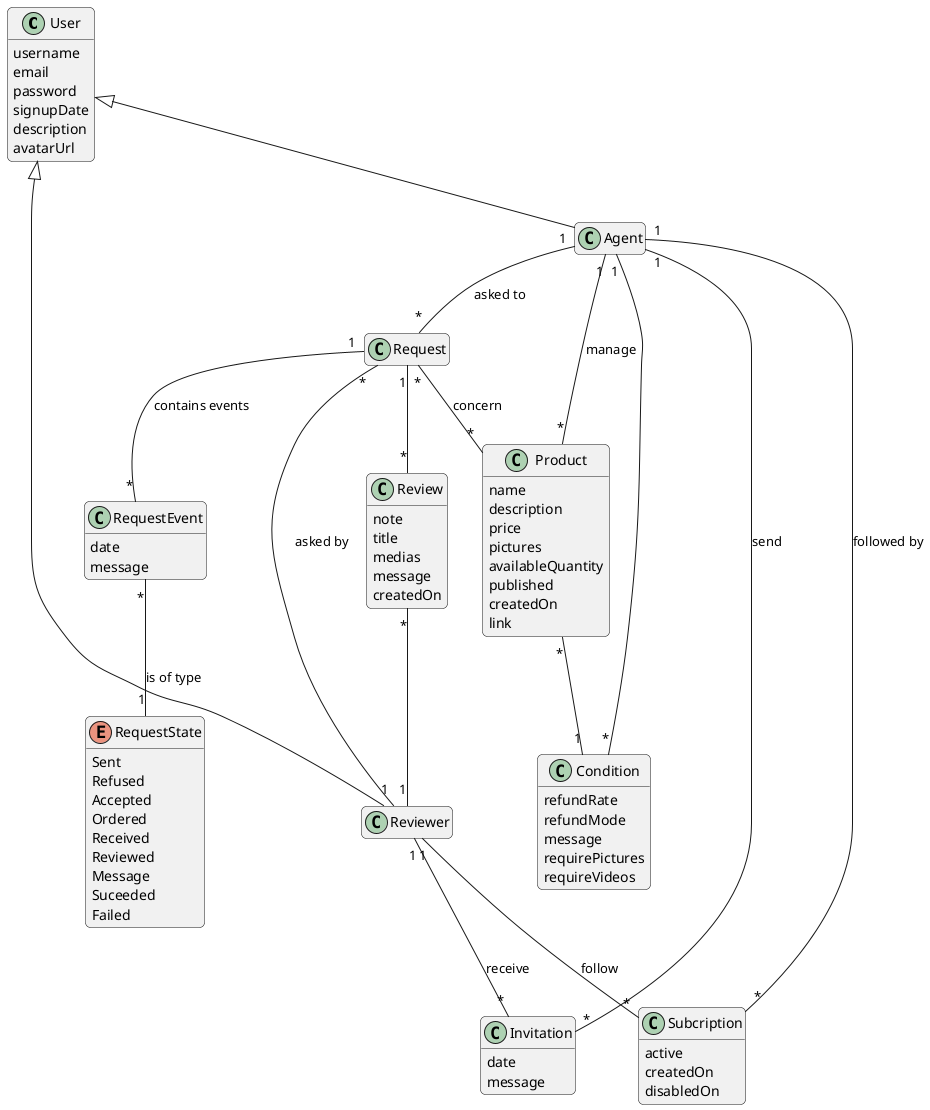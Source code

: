 @startuml "Livl Reviews"

skinparam roundcorner 10
hide empty methods
hide empty members

class User {
    username
    email
    password
    signupDate
    description
    avatarUrl
}

class Agent extends User {
    
}


class Reviewer extends User {
    
}

class Invitation {
    date
    message
}

Agent "1" -- "*" Invitation : send
Reviewer "1" -- "*" Invitation : receive

enum RequestState {
    Sent
    Refused
    Accepted
    Ordered
    Received
    Reviewed
    Message
    Suceeded
    Failed
}

Agent "1" -- "*" Condition

class Request {
    
}

class RequestEvent {
    date
    message
}

class Review {
    note
    title
    medias
    message
    createdOn
}

Review "*" -- "1" Reviewer
Request "1" -- "*" Review

class Condition {
    refundRate
    refundMode
    message
    requirePictures
    requireVideos
}

class Product {
    name
    description
    price
    pictures
    availableQuantity
    published
    createdOn
    link
}

Product "*" -- "1" Condition

RequestEvent "*" -- "1" RequestState : is of type
Reviewer "1" -- "*" Request : asked by
Agent "1" -- "*" Request : asked to
Request "1" -- "*" RequestEvent : contains events
Request "*" -- "*" Product : concern
Agent "1" -- "*" Product : manage

class Subcription {
    active
    createdOn
    disabledOn
}

Agent "1" -- "*" Subcription : followed by
Reviewer "1" -- "*" Subcription : follow

@enduml